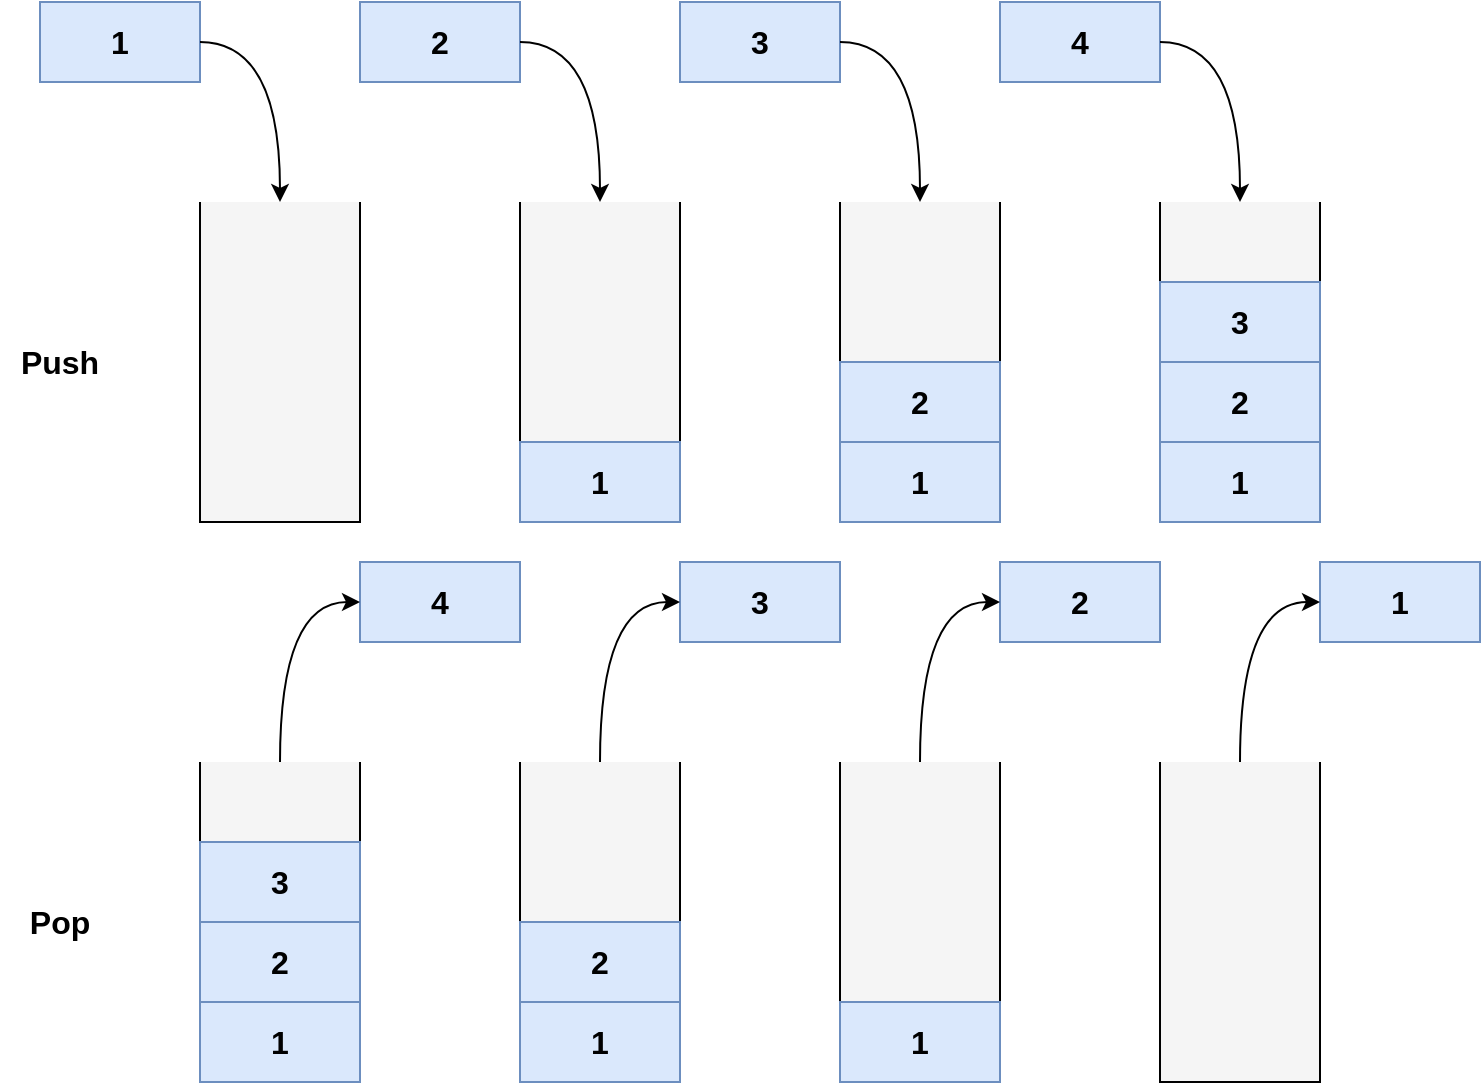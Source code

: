 <mxfile version="24.6.4" type="device">
  <diagram name="페이지-1" id="iX1ydbhnAiF0c40YNiI8">
    <mxGraphModel dx="1329" dy="702" grid="1" gridSize="10" guides="1" tooltips="1" connect="1" arrows="1" fold="1" page="1" pageScale="1" pageWidth="1169" pageHeight="827" math="0" shadow="0">
      <root>
        <mxCell id="0" />
        <mxCell id="1" parent="0" />
        <mxCell id="dxp9T9XfThuiUGzwKbTO-1" value="1" style="rounded=0;whiteSpace=wrap;html=1;fontSize=16;fontStyle=1;fillColor=#dae8fc;strokeColor=#6c8ebf;" vertex="1" parent="1">
          <mxGeometry x="200" y="60" width="80" height="40" as="geometry" />
        </mxCell>
        <mxCell id="dxp9T9XfThuiUGzwKbTO-2" value="" style="rounded=0;whiteSpace=wrap;html=1;fontSize=16;fontStyle=1;strokeColor=none;fillColor=#f5f5f5;fontColor=#333333;" vertex="1" parent="1">
          <mxGeometry x="280" y="160" width="80" height="160" as="geometry" />
        </mxCell>
        <mxCell id="dxp9T9XfThuiUGzwKbTO-3" value="" style="endArrow=none;html=1;rounded=0;" edge="1" parent="1">
          <mxGeometry width="50" height="50" relative="1" as="geometry">
            <mxPoint x="360" y="160" as="sourcePoint" />
            <mxPoint x="280" y="160" as="targetPoint" />
            <Array as="points">
              <mxPoint x="360" y="320" />
              <mxPoint x="280" y="320" />
            </Array>
          </mxGeometry>
        </mxCell>
        <mxCell id="dxp9T9XfThuiUGzwKbTO-4" value="" style="curved=1;endArrow=classic;html=1;rounded=0;exitX=1;exitY=0.5;exitDx=0;exitDy=0;entryX=0.5;entryY=0;entryDx=0;entryDy=0;" edge="1" parent="1" source="dxp9T9XfThuiUGzwKbTO-1" target="dxp9T9XfThuiUGzwKbTO-2">
          <mxGeometry width="50" height="50" relative="1" as="geometry">
            <mxPoint x="560" y="220" as="sourcePoint" />
            <mxPoint x="610" y="170" as="targetPoint" />
            <Array as="points">
              <mxPoint x="320" y="80" />
            </Array>
          </mxGeometry>
        </mxCell>
        <mxCell id="dxp9T9XfThuiUGzwKbTO-5" value="2" style="rounded=0;whiteSpace=wrap;html=1;fontSize=16;fontStyle=1;fillColor=#dae8fc;strokeColor=#6c8ebf;" vertex="1" parent="1">
          <mxGeometry x="360" y="60" width="80" height="40" as="geometry" />
        </mxCell>
        <mxCell id="dxp9T9XfThuiUGzwKbTO-6" value="" style="rounded=0;whiteSpace=wrap;html=1;fontSize=16;fontStyle=1;strokeColor=none;fillColor=#f5f5f5;fontColor=#333333;" vertex="1" parent="1">
          <mxGeometry x="440" y="160" width="80" height="160" as="geometry" />
        </mxCell>
        <mxCell id="dxp9T9XfThuiUGzwKbTO-7" value="" style="endArrow=none;html=1;rounded=0;" edge="1" parent="1">
          <mxGeometry width="50" height="50" relative="1" as="geometry">
            <mxPoint x="520" y="160" as="sourcePoint" />
            <mxPoint x="440" y="160" as="targetPoint" />
            <Array as="points">
              <mxPoint x="520" y="320" />
              <mxPoint x="440" y="320" />
            </Array>
          </mxGeometry>
        </mxCell>
        <mxCell id="dxp9T9XfThuiUGzwKbTO-8" value="" style="curved=1;endArrow=classic;html=1;rounded=0;exitX=1;exitY=0.5;exitDx=0;exitDy=0;entryX=0.5;entryY=0;entryDx=0;entryDy=0;" edge="1" parent="1" source="dxp9T9XfThuiUGzwKbTO-5" target="dxp9T9XfThuiUGzwKbTO-6">
          <mxGeometry width="50" height="50" relative="1" as="geometry">
            <mxPoint x="720" y="220" as="sourcePoint" />
            <mxPoint x="770" y="170" as="targetPoint" />
            <Array as="points">
              <mxPoint x="480" y="80" />
            </Array>
          </mxGeometry>
        </mxCell>
        <mxCell id="dxp9T9XfThuiUGzwKbTO-9" value="1" style="rounded=0;whiteSpace=wrap;html=1;fontSize=16;fontStyle=1;fillColor=#dae8fc;strokeColor=#6c8ebf;" vertex="1" parent="1">
          <mxGeometry x="440" y="280" width="80" height="40" as="geometry" />
        </mxCell>
        <mxCell id="dxp9T9XfThuiUGzwKbTO-10" value="3" style="rounded=0;whiteSpace=wrap;html=1;fontSize=16;fontStyle=1;fillColor=#dae8fc;strokeColor=#6c8ebf;" vertex="1" parent="1">
          <mxGeometry x="520" y="60" width="80" height="40" as="geometry" />
        </mxCell>
        <mxCell id="dxp9T9XfThuiUGzwKbTO-11" value="" style="rounded=0;whiteSpace=wrap;html=1;fontSize=16;fontStyle=1;strokeColor=none;fillColor=#f5f5f5;fontColor=#333333;" vertex="1" parent="1">
          <mxGeometry x="600" y="160" width="80" height="160" as="geometry" />
        </mxCell>
        <mxCell id="dxp9T9XfThuiUGzwKbTO-12" value="" style="endArrow=none;html=1;rounded=0;" edge="1" parent="1">
          <mxGeometry width="50" height="50" relative="1" as="geometry">
            <mxPoint x="680" y="160" as="sourcePoint" />
            <mxPoint x="600" y="160" as="targetPoint" />
            <Array as="points">
              <mxPoint x="680" y="320" />
              <mxPoint x="600" y="320" />
            </Array>
          </mxGeometry>
        </mxCell>
        <mxCell id="dxp9T9XfThuiUGzwKbTO-13" value="" style="curved=1;endArrow=classic;html=1;rounded=0;exitX=1;exitY=0.5;exitDx=0;exitDy=0;entryX=0.5;entryY=0;entryDx=0;entryDy=0;" edge="1" parent="1" source="dxp9T9XfThuiUGzwKbTO-10" target="dxp9T9XfThuiUGzwKbTO-11">
          <mxGeometry width="50" height="50" relative="1" as="geometry">
            <mxPoint x="880" y="220" as="sourcePoint" />
            <mxPoint x="930" y="170" as="targetPoint" />
            <Array as="points">
              <mxPoint x="640" y="80" />
            </Array>
          </mxGeometry>
        </mxCell>
        <mxCell id="dxp9T9XfThuiUGzwKbTO-14" value="1" style="rounded=0;whiteSpace=wrap;html=1;fontSize=16;fontStyle=1;fillColor=#dae8fc;strokeColor=#6c8ebf;" vertex="1" parent="1">
          <mxGeometry x="600" y="280" width="80" height="40" as="geometry" />
        </mxCell>
        <mxCell id="dxp9T9XfThuiUGzwKbTO-15" value="2" style="rounded=0;whiteSpace=wrap;html=1;fontSize=16;fontStyle=1;fillColor=#dae8fc;strokeColor=#6c8ebf;" vertex="1" parent="1">
          <mxGeometry x="600" y="240" width="80" height="40" as="geometry" />
        </mxCell>
        <mxCell id="dxp9T9XfThuiUGzwKbTO-16" value="4" style="rounded=0;whiteSpace=wrap;html=1;fontSize=16;fontStyle=1;fillColor=#dae8fc;strokeColor=#6c8ebf;" vertex="1" parent="1">
          <mxGeometry x="680" y="60" width="80" height="40" as="geometry" />
        </mxCell>
        <mxCell id="dxp9T9XfThuiUGzwKbTO-17" value="" style="rounded=0;whiteSpace=wrap;html=1;fontSize=16;fontStyle=1;strokeColor=none;fillColor=#f5f5f5;fontColor=#333333;" vertex="1" parent="1">
          <mxGeometry x="760" y="160" width="80" height="160" as="geometry" />
        </mxCell>
        <mxCell id="dxp9T9XfThuiUGzwKbTO-18" value="" style="endArrow=none;html=1;rounded=0;" edge="1" parent="1">
          <mxGeometry width="50" height="50" relative="1" as="geometry">
            <mxPoint x="840" y="160" as="sourcePoint" />
            <mxPoint x="760" y="160" as="targetPoint" />
            <Array as="points">
              <mxPoint x="840" y="320" />
              <mxPoint x="760" y="320" />
            </Array>
          </mxGeometry>
        </mxCell>
        <mxCell id="dxp9T9XfThuiUGzwKbTO-19" value="" style="curved=1;endArrow=classic;html=1;rounded=0;exitX=1;exitY=0.5;exitDx=0;exitDy=0;entryX=0.5;entryY=0;entryDx=0;entryDy=0;" edge="1" parent="1" source="dxp9T9XfThuiUGzwKbTO-16" target="dxp9T9XfThuiUGzwKbTO-17">
          <mxGeometry width="50" height="50" relative="1" as="geometry">
            <mxPoint x="1030" y="220" as="sourcePoint" />
            <mxPoint x="1080" y="170" as="targetPoint" />
            <Array as="points">
              <mxPoint x="800" y="80" />
            </Array>
          </mxGeometry>
        </mxCell>
        <mxCell id="dxp9T9XfThuiUGzwKbTO-20" value="1" style="rounded=0;whiteSpace=wrap;html=1;fontSize=16;fontStyle=1;fillColor=#dae8fc;strokeColor=#6c8ebf;" vertex="1" parent="1">
          <mxGeometry x="760" y="280" width="80" height="40" as="geometry" />
        </mxCell>
        <mxCell id="dxp9T9XfThuiUGzwKbTO-21" value="2" style="rounded=0;whiteSpace=wrap;html=1;fontSize=16;fontStyle=1;fillColor=#dae8fc;strokeColor=#6c8ebf;" vertex="1" parent="1">
          <mxGeometry x="760" y="240" width="80" height="40" as="geometry" />
        </mxCell>
        <mxCell id="dxp9T9XfThuiUGzwKbTO-22" value="3" style="rounded=0;whiteSpace=wrap;html=1;fontSize=16;fontStyle=1;fillColor=#dae8fc;strokeColor=#6c8ebf;" vertex="1" parent="1">
          <mxGeometry x="760" y="200" width="80" height="40" as="geometry" />
        </mxCell>
        <mxCell id="dxp9T9XfThuiUGzwKbTO-23" value="4" style="rounded=0;whiteSpace=wrap;html=1;fontSize=16;fontStyle=1;fillColor=#dae8fc;strokeColor=#6c8ebf;" vertex="1" parent="1">
          <mxGeometry x="360" y="340" width="80" height="40" as="geometry" />
        </mxCell>
        <mxCell id="dxp9T9XfThuiUGzwKbTO-24" value="" style="rounded=0;whiteSpace=wrap;html=1;fontSize=16;fontStyle=1;strokeColor=none;fillColor=#f5f5f5;fontColor=#333333;" vertex="1" parent="1">
          <mxGeometry x="280" y="440" width="80" height="160" as="geometry" />
        </mxCell>
        <mxCell id="dxp9T9XfThuiUGzwKbTO-25" value="" style="endArrow=none;html=1;rounded=0;" edge="1" parent="1">
          <mxGeometry width="50" height="50" relative="1" as="geometry">
            <mxPoint x="360" y="440" as="sourcePoint" />
            <mxPoint x="280" y="440" as="targetPoint" />
            <Array as="points">
              <mxPoint x="360" y="600" />
              <mxPoint x="280" y="600" />
            </Array>
          </mxGeometry>
        </mxCell>
        <mxCell id="dxp9T9XfThuiUGzwKbTO-26" value="" style="curved=1;endArrow=classic;html=1;rounded=0;entryX=0;entryY=0.5;entryDx=0;entryDy=0;exitX=0.5;exitY=0;exitDx=0;exitDy=0;" edge="1" parent="1" source="dxp9T9XfThuiUGzwKbTO-24" target="dxp9T9XfThuiUGzwKbTO-23">
          <mxGeometry width="50" height="50" relative="1" as="geometry">
            <mxPoint x="250" y="360" as="sourcePoint" />
            <mxPoint x="610" y="450" as="targetPoint" />
            <Array as="points">
              <mxPoint x="320" y="360" />
            </Array>
          </mxGeometry>
        </mxCell>
        <mxCell id="dxp9T9XfThuiUGzwKbTO-27" value="3" style="rounded=0;whiteSpace=wrap;html=1;fontSize=16;fontStyle=1;fillColor=#dae8fc;strokeColor=#6c8ebf;" vertex="1" parent="1">
          <mxGeometry x="520" y="340" width="80" height="40" as="geometry" />
        </mxCell>
        <mxCell id="dxp9T9XfThuiUGzwKbTO-28" value="" style="rounded=0;whiteSpace=wrap;html=1;fontSize=16;fontStyle=1;strokeColor=none;fillColor=#f5f5f5;fontColor=#333333;" vertex="1" parent="1">
          <mxGeometry x="440" y="440" width="80" height="160" as="geometry" />
        </mxCell>
        <mxCell id="dxp9T9XfThuiUGzwKbTO-29" value="" style="endArrow=none;html=1;rounded=0;" edge="1" parent="1">
          <mxGeometry width="50" height="50" relative="1" as="geometry">
            <mxPoint x="520" y="440" as="sourcePoint" />
            <mxPoint x="440" y="440" as="targetPoint" />
            <Array as="points">
              <mxPoint x="520" y="600" />
              <mxPoint x="440" y="600" />
            </Array>
          </mxGeometry>
        </mxCell>
        <mxCell id="dxp9T9XfThuiUGzwKbTO-30" value="" style="curved=1;endArrow=classic;html=1;rounded=0;entryX=0;entryY=0.5;entryDx=0;entryDy=0;exitX=0.5;exitY=0;exitDx=0;exitDy=0;" edge="1" parent="1" source="dxp9T9XfThuiUGzwKbTO-28" target="dxp9T9XfThuiUGzwKbTO-27">
          <mxGeometry width="50" height="50" relative="1" as="geometry">
            <mxPoint x="450" y="400" as="sourcePoint" />
            <mxPoint x="770" y="450" as="targetPoint" />
            <Array as="points">
              <mxPoint x="480" y="360" />
            </Array>
          </mxGeometry>
        </mxCell>
        <mxCell id="dxp9T9XfThuiUGzwKbTO-32" value="2" style="rounded=0;whiteSpace=wrap;html=1;fontSize=16;fontStyle=1;fillColor=#dae8fc;strokeColor=#6c8ebf;" vertex="1" parent="1">
          <mxGeometry x="680" y="340" width="80" height="40" as="geometry" />
        </mxCell>
        <mxCell id="dxp9T9XfThuiUGzwKbTO-33" value="" style="rounded=0;whiteSpace=wrap;html=1;fontSize=16;fontStyle=1;strokeColor=none;fillColor=#f5f5f5;fontColor=#333333;" vertex="1" parent="1">
          <mxGeometry x="600" y="440" width="80" height="160" as="geometry" />
        </mxCell>
        <mxCell id="dxp9T9XfThuiUGzwKbTO-34" value="" style="endArrow=none;html=1;rounded=0;" edge="1" parent="1">
          <mxGeometry width="50" height="50" relative="1" as="geometry">
            <mxPoint x="680" y="440" as="sourcePoint" />
            <mxPoint x="600" y="440" as="targetPoint" />
            <Array as="points">
              <mxPoint x="680" y="600" />
              <mxPoint x="600" y="600" />
            </Array>
          </mxGeometry>
        </mxCell>
        <mxCell id="dxp9T9XfThuiUGzwKbTO-35" value="" style="curved=1;endArrow=classic;html=1;rounded=0;entryX=0;entryY=0.5;entryDx=0;entryDy=0;exitX=0.5;exitY=0;exitDx=0;exitDy=0;" edge="1" parent="1" source="dxp9T9XfThuiUGzwKbTO-33" target="dxp9T9XfThuiUGzwKbTO-32">
          <mxGeometry width="50" height="50" relative="1" as="geometry">
            <mxPoint x="610" y="360" as="sourcePoint" />
            <mxPoint x="930" y="450" as="targetPoint" />
            <Array as="points">
              <mxPoint x="640" y="360" />
            </Array>
          </mxGeometry>
        </mxCell>
        <mxCell id="dxp9T9XfThuiUGzwKbTO-38" value="1" style="rounded=0;whiteSpace=wrap;html=1;fontSize=16;fontStyle=1;fillColor=#dae8fc;strokeColor=#6c8ebf;" vertex="1" parent="1">
          <mxGeometry x="840" y="340" width="80" height="40" as="geometry" />
        </mxCell>
        <mxCell id="dxp9T9XfThuiUGzwKbTO-39" value="" style="rounded=0;whiteSpace=wrap;html=1;fontSize=16;fontStyle=1;strokeColor=none;fillColor=#f5f5f5;fontColor=#333333;" vertex="1" parent="1">
          <mxGeometry x="760" y="440" width="80" height="160" as="geometry" />
        </mxCell>
        <mxCell id="dxp9T9XfThuiUGzwKbTO-40" value="" style="endArrow=none;html=1;rounded=0;" edge="1" parent="1">
          <mxGeometry width="50" height="50" relative="1" as="geometry">
            <mxPoint x="840" y="440" as="sourcePoint" />
            <mxPoint x="760" y="440" as="targetPoint" />
            <Array as="points">
              <mxPoint x="840" y="600" />
              <mxPoint x="760" y="600" />
            </Array>
          </mxGeometry>
        </mxCell>
        <mxCell id="dxp9T9XfThuiUGzwKbTO-41" value="" style="curved=1;endArrow=classic;html=1;rounded=0;entryX=0;entryY=0.5;entryDx=0;entryDy=0;" edge="1" parent="1" source="dxp9T9XfThuiUGzwKbTO-39" target="dxp9T9XfThuiUGzwKbTO-38">
          <mxGeometry width="50" height="50" relative="1" as="geometry">
            <mxPoint x="780" y="360" as="sourcePoint" />
            <mxPoint x="1080" y="450" as="targetPoint" />
            <Array as="points">
              <mxPoint x="800" y="360" />
            </Array>
          </mxGeometry>
        </mxCell>
        <mxCell id="dxp9T9XfThuiUGzwKbTO-47" value="1" style="rounded=0;whiteSpace=wrap;html=1;fontSize=16;fontStyle=1;fillColor=#dae8fc;strokeColor=#6c8ebf;" vertex="1" parent="1">
          <mxGeometry x="280" y="560" width="80" height="40" as="geometry" />
        </mxCell>
        <mxCell id="dxp9T9XfThuiUGzwKbTO-48" value="2" style="rounded=0;whiteSpace=wrap;html=1;fontSize=16;fontStyle=1;fillColor=#dae8fc;strokeColor=#6c8ebf;" vertex="1" parent="1">
          <mxGeometry x="280" y="520" width="80" height="40" as="geometry" />
        </mxCell>
        <mxCell id="dxp9T9XfThuiUGzwKbTO-49" value="3" style="rounded=0;whiteSpace=wrap;html=1;fontSize=16;fontStyle=1;fillColor=#dae8fc;strokeColor=#6c8ebf;" vertex="1" parent="1">
          <mxGeometry x="280" y="480" width="80" height="40" as="geometry" />
        </mxCell>
        <mxCell id="dxp9T9XfThuiUGzwKbTO-50" value="1" style="rounded=0;whiteSpace=wrap;html=1;fontSize=16;fontStyle=1;fillColor=#dae8fc;strokeColor=#6c8ebf;" vertex="1" parent="1">
          <mxGeometry x="440" y="560" width="80" height="40" as="geometry" />
        </mxCell>
        <mxCell id="dxp9T9XfThuiUGzwKbTO-51" value="2" style="rounded=0;whiteSpace=wrap;html=1;fontSize=16;fontStyle=1;fillColor=#dae8fc;strokeColor=#6c8ebf;" vertex="1" parent="1">
          <mxGeometry x="440" y="520" width="80" height="40" as="geometry" />
        </mxCell>
        <mxCell id="dxp9T9XfThuiUGzwKbTO-52" value="1" style="rounded=0;whiteSpace=wrap;html=1;fontSize=16;fontStyle=1;fillColor=#dae8fc;strokeColor=#6c8ebf;" vertex="1" parent="1">
          <mxGeometry x="600" y="560" width="80" height="40" as="geometry" />
        </mxCell>
        <mxCell id="dxp9T9XfThuiUGzwKbTO-54" value="Push" style="text;html=1;align=center;verticalAlign=middle;whiteSpace=wrap;rounded=0;fontSize=16;fontStyle=1" vertex="1" parent="1">
          <mxGeometry x="180" y="225" width="60" height="30" as="geometry" />
        </mxCell>
        <mxCell id="dxp9T9XfThuiUGzwKbTO-55" value="Pop" style="text;html=1;align=center;verticalAlign=middle;whiteSpace=wrap;rounded=0;fontSize=16;fontStyle=1" vertex="1" parent="1">
          <mxGeometry x="180" y="505" width="60" height="30" as="geometry" />
        </mxCell>
      </root>
    </mxGraphModel>
  </diagram>
</mxfile>

